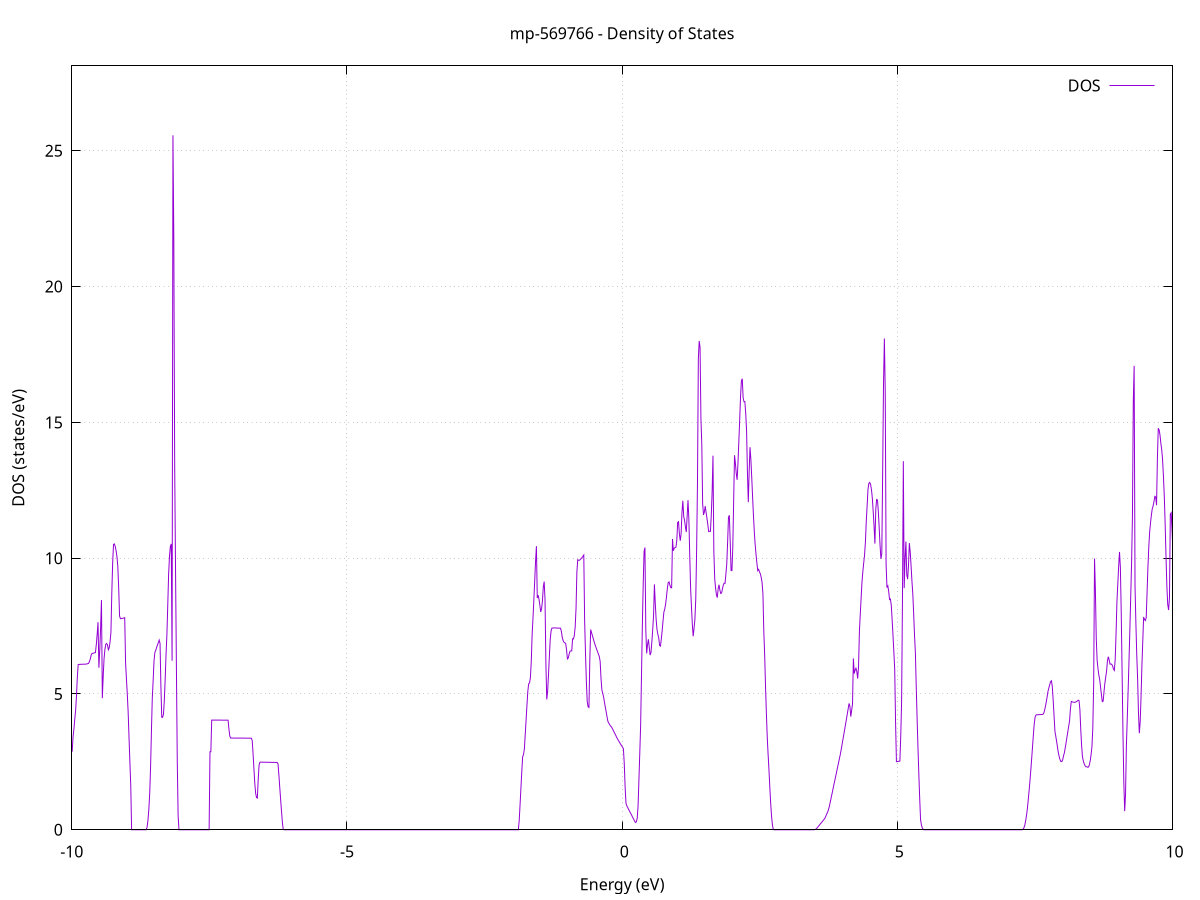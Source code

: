 set title 'mp-569766 - Density of States'
set xlabel 'Energy (eV)'
set ylabel 'DOS (states/eV)'
set grid
set xrange [-10:10]
set yrange [0:28.126]
set xzeroaxis lt -1
set terminal png size 800,600
set output 'mp-569766_dos_gnuplot.png'
plot '-' using 1:2 with lines title 'DOS'
-11.777100 0.000000
-11.761400 0.000000
-11.745800 0.000000
-11.730100 0.000000
-11.714500 0.000000
-11.698800 0.000000
-11.683200 0.000000
-11.667500 0.000000
-11.651900 0.000000
-11.636200 0.000000
-11.620600 0.000000
-11.604900 0.000000
-11.589300 0.000000
-11.573600 0.000000
-11.558000 0.000000
-11.542300 0.000000
-11.526700 0.000000
-11.511000 0.000000
-11.495400 0.000000
-11.479700 0.000000
-11.464100 0.000000
-11.448400 0.000000
-11.432800 0.000000
-11.417100 0.000000
-11.401500 0.000000
-11.385800 0.000000
-11.370200 0.000000
-11.354500 0.000000
-11.338900 0.000000
-11.323200 0.000000
-11.307600 0.000000
-11.291900 0.000000
-11.276300 0.000000
-11.260600 0.000000
-11.245000 0.000000
-11.229300 0.000000
-11.213700 0.000000
-11.198000 0.000000
-11.182400 0.000000
-11.166700 0.000000
-11.151100 0.000000
-11.135400 0.000000
-11.119800 0.000000
-11.104100 0.000000
-11.088500 0.000000
-11.072800 0.000000
-11.057200 0.000000
-11.041500 0.000000
-11.025900 0.000000
-11.010200 0.000000
-10.994600 0.000000
-10.978900 0.000000
-10.963300 0.000000
-10.947600 0.000000
-10.932000 0.000000
-10.916300 0.000000
-10.900700 0.000000
-10.885000 0.000000
-10.869400 0.000000
-10.853700 0.000000
-10.838100 0.000000
-10.822400 0.000000
-10.806800 0.000000
-10.791100 0.000000
-10.775500 0.000000
-10.759800 0.000000
-10.744200 0.000000
-10.728500 0.000000
-10.712900 0.000000
-10.697200 0.000000
-10.681600 0.000000
-10.665900 0.000000
-10.650300 0.000000
-10.634600 0.000000
-10.619000 0.000000
-10.603300 0.000000
-10.587700 0.000000
-10.572000 0.000000
-10.556400 0.000000
-10.540700 0.000000
-10.525100 0.000000
-10.509400 0.000000
-10.493800 0.000000
-10.478100 0.000000
-10.462500 0.000000
-10.446800 0.000000
-10.431200 0.000000
-10.415500 0.000000
-10.399900 0.000000
-10.384200 0.000000
-10.368600 0.000000
-10.352900 0.000800
-10.337300 0.112400
-10.321600 0.413000
-10.306000 0.902900
-10.290300 1.674200
-10.274700 2.365900
-10.259000 2.778000
-10.243400 3.007500
-10.227700 3.046100
-10.212100 3.046200
-10.196400 3.046200
-10.180800 3.046200
-10.165100 3.046200
-10.149500 3.046200
-10.133800 3.046100
-10.118200 3.046000
-10.102500 3.045800
-10.086900 3.045600
-10.071200 3.045400
-10.055600 3.045100
-10.039900 3.044800
-10.024300 3.044400
-10.008600 2.993000
-9.993000 2.877100
-9.977300 3.419400
-9.961700 3.702100
-9.946000 4.074600
-9.930400 4.389700
-9.914700 4.927700
-9.899100 5.635900
-9.883400 6.085800
-9.867800 6.088300
-9.852100 6.090400
-9.836500 6.092300
-9.820800 6.093900
-9.805200 6.095100
-9.789500 6.096100
-9.773900 6.096800
-9.758200 6.097200
-9.742600 6.100500
-9.726900 6.106500
-9.711300 6.114700
-9.695600 6.125200
-9.680000 6.191800
-9.664300 6.286700
-9.648700 6.425300
-9.633000 6.492600
-9.617400 6.499800
-9.601700 6.506300
-9.586100 6.513600
-9.570400 6.521600
-9.554800 6.814100
-9.539100 7.190900
-9.523500 7.644300
-9.507800 5.967700
-9.492200 6.602800
-9.476500 7.435700
-9.460900 8.457300
-9.445200 4.845800
-9.429600 5.641000
-9.413900 6.296300
-9.398300 6.642600
-9.382600 6.829700
-9.367000 6.858200
-9.351300 6.807100
-9.335700 6.626300
-9.320000 6.700500
-9.304400 6.928400
-9.288700 7.275000
-9.273100 8.711500
-9.257400 9.830700
-9.241800 10.510000
-9.226100 10.525300
-9.210500 10.427800
-9.194800 10.269400
-9.179200 10.050000
-9.163500 9.695100
-9.147900 8.908300
-9.132200 7.873900
-9.116600 7.772700
-9.100900 7.777300
-9.085300 7.783200
-9.069600 7.790400
-9.054000 7.798800
-9.038300 7.808500
-9.022700 6.135400
-9.007000 5.550400
-8.991400 4.986100
-8.975700 4.322500
-8.960100 3.395700
-8.944400 2.501100
-8.928800 1.638700
-8.913100 0.000000
-8.897500 0.000000
-8.881800 0.000000
-8.866200 0.000000
-8.850500 0.000000
-8.834900 0.000000
-8.819200 0.000000
-8.803600 0.000000
-8.787900 0.000000
-8.772300 0.000000
-8.756600 0.000000
-8.741000 0.000000
-8.725300 0.000000
-8.709700 0.000000
-8.694000 0.000000
-8.678400 0.000000
-8.662700 0.000000
-8.647100 0.002000
-8.631400 0.102100
-8.615800 0.353700
-8.600100 0.756600
-8.584500 1.325500
-8.568800 2.272300
-8.553200 3.614600
-8.537500 4.844000
-8.521900 5.488300
-8.506200 6.206300
-8.490600 6.526200
-8.474900 6.606600
-8.459300 6.705300
-8.443600 6.806000
-8.428000 6.883900
-8.412300 6.983500
-8.396700 6.865300
-8.381000 5.296700
-8.365400 4.140400
-8.349700 4.141200
-8.334100 4.253100
-8.318400 4.776100
-8.302800 5.566300
-8.287100 6.467200
-8.271500 7.206200
-8.255800 8.300600
-8.240200 9.436300
-8.224500 10.084100
-8.208900 10.437200
-8.193200 10.524500
-8.177600 6.227600
-8.161900 25.569100
-8.146300 21.743400
-8.130600 13.405600
-8.115000 9.583200
-8.099300 6.034800
-8.083700 2.563000
-8.068000 0.508100
-8.052400 0.000000
-8.036700 0.000000
-8.021100 0.000000
-8.005400 0.000000
-7.989800 0.000000
-7.974100 0.000000
-7.958500 0.000000
-7.942800 0.000000
-7.927200 0.000000
-7.911500 0.000000
-7.895900 0.000000
-7.880200 0.000000
-7.864600 0.000000
-7.848900 0.000000
-7.833300 0.000000
-7.817600 0.000000
-7.802000 0.000000
-7.786300 0.000000
-7.770700 0.000000
-7.755000 0.000000
-7.739400 0.000000
-7.723700 0.000000
-7.708100 0.000000
-7.692400 0.000000
-7.676800 0.000000
-7.661100 0.000000
-7.645500 0.000000
-7.629800 0.000000
-7.614200 0.000000
-7.598500 0.000000
-7.582900 0.000000
-7.567200 0.000000
-7.551600 0.000000
-7.536000 0.000000
-7.520300 0.000000
-7.504700 0.000000
-7.489000 2.872700
-7.473400 2.872400
-7.457700 4.039100
-7.442100 4.038900
-7.426400 4.038600
-7.410800 4.038400
-7.395100 4.038200
-7.379500 4.038000
-7.363800 4.037800
-7.348200 4.037600
-7.332500 4.037400
-7.316900 4.037200
-7.301200 4.037100
-7.285600 4.037000
-7.269900 4.036800
-7.254300 4.036700
-7.238600 4.036600
-7.223000 4.036500
-7.207300 4.036500
-7.191700 4.036400
-7.176000 4.036300
-7.160400 4.036300
-7.144700 3.710300
-7.129100 3.451900
-7.113400 3.377200
-7.097800 3.377000
-7.082100 3.376800
-7.066500 3.376700
-7.050800 3.376500
-7.035200 3.376300
-7.019500 3.376200
-7.003900 3.376000
-6.988200 3.375800
-6.972600 3.375600
-6.956900 3.375500
-6.941300 3.375300
-6.925600 3.375100
-6.910000 3.374900
-6.894300 3.374700
-6.878700 3.374500
-6.863000 3.374300
-6.847400 3.374200
-6.831700 3.374000
-6.816100 3.373800
-6.800400 3.373600
-6.784800 3.373400
-6.769100 3.373200
-6.753500 3.373000
-6.737800 3.372800
-6.722200 3.291000
-6.706500 2.809500
-6.690900 2.261200
-6.675200 1.719300
-6.659600 1.348100
-6.643900 1.187000
-6.628300 1.166800
-6.612600 1.857200
-6.597000 2.375700
-6.581300 2.490000
-6.565700 2.489400
-6.550000 2.488900
-6.534400 2.488300
-6.518700 2.487800
-6.503100 2.487200
-6.487400 2.486700
-6.471800 2.486100
-6.456100 2.485600
-6.440500 2.485000
-6.424800 2.484500
-6.409200 2.483900
-6.393500 2.483400
-6.377900 2.482800
-6.362200 2.482300
-6.346600 2.481700
-6.330900 2.481200
-6.315300 2.480700
-6.299600 2.480100
-6.284000 2.479600
-6.268300 2.479000
-6.252700 2.423100
-6.237000 2.013000
-6.221400 1.565500
-6.205700 1.124500
-6.190100 0.702000
-6.174400 0.291500
-6.158800 0.020800
-6.143100 0.000000
-6.127500 0.000000
-6.111800 0.000000
-6.096200 0.000000
-6.080500 0.000000
-6.064900 0.000000
-6.049200 0.000000
-6.033600 0.000000
-6.017900 0.000000
-6.002300 0.000000
-5.986600 0.000000
-5.971000 0.000000
-5.955300 0.000000
-5.939700 0.000000
-5.924000 0.000000
-5.908400 0.000000
-5.892700 0.000000
-5.877100 0.000000
-5.861400 0.000000
-5.845800 0.000000
-5.830100 0.000000
-5.814500 0.000000
-5.798800 0.000000
-5.783200 0.000000
-5.767500 0.000000
-5.751900 0.000000
-5.736200 0.000000
-5.720600 0.000000
-5.704900 0.000000
-5.689300 0.000000
-5.673600 0.000000
-5.658000 0.000000
-5.642300 0.000000
-5.626700 0.000000
-5.611000 0.000000
-5.595400 0.000000
-5.579700 0.000000
-5.564100 0.000000
-5.548400 0.000000
-5.532800 0.000000
-5.517100 0.000000
-5.501500 0.000000
-5.485800 0.000000
-5.470200 0.000000
-5.454500 0.000000
-5.438900 0.000000
-5.423200 0.000000
-5.407600 0.000000
-5.391900 0.000000
-5.376300 0.000000
-5.360600 0.000000
-5.345000 0.000000
-5.329300 0.000000
-5.313700 0.000000
-5.298000 0.000000
-5.282400 0.000000
-5.266700 0.000000
-5.251100 0.000000
-5.235400 0.000000
-5.219800 0.000000
-5.204100 0.000000
-5.188500 0.000000
-5.172800 0.000000
-5.157200 0.000000
-5.141500 0.000000
-5.125900 0.000000
-5.110200 0.000000
-5.094600 0.000000
-5.078900 0.000000
-5.063300 0.000000
-5.047600 0.000000
-5.032000 0.000000
-5.016300 0.000000
-5.000700 0.000000
-4.985000 0.000000
-4.969400 0.000000
-4.953700 0.000000
-4.938100 0.000000
-4.922400 0.000000
-4.906800 0.000000
-4.891100 0.000000
-4.875500 0.000000
-4.859800 0.000000
-4.844200 0.000000
-4.828500 0.000000
-4.812900 0.000000
-4.797200 0.000000
-4.781600 0.000000
-4.765900 0.000000
-4.750300 0.000000
-4.734600 0.000000
-4.719000 0.000000
-4.703300 0.000000
-4.687700 0.000000
-4.672000 0.000000
-4.656400 0.000000
-4.640700 0.000000
-4.625100 0.000000
-4.609400 0.000000
-4.593800 0.000000
-4.578100 0.000000
-4.562500 0.000000
-4.546800 0.000000
-4.531200 0.000000
-4.515500 0.000000
-4.499900 0.000000
-4.484200 0.000000
-4.468600 0.000000
-4.452900 0.000000
-4.437300 0.000000
-4.421600 0.000000
-4.406000 0.000000
-4.390300 0.000000
-4.374700 0.000000
-4.359000 0.000000
-4.343400 0.000000
-4.327700 0.000000
-4.312100 0.000000
-4.296400 0.000000
-4.280800 0.000000
-4.265100 0.000000
-4.249500 0.000000
-4.233800 0.000000
-4.218200 0.000000
-4.202500 0.000000
-4.186900 0.000000
-4.171200 0.000000
-4.155600 0.000000
-4.139900 0.000000
-4.124300 0.000000
-4.108600 0.000000
-4.093000 0.000000
-4.077300 0.000000
-4.061700 0.000000
-4.046000 0.000000
-4.030400 0.000000
-4.014700 0.000000
-3.999100 0.000000
-3.983400 0.000000
-3.967800 0.000000
-3.952100 0.000000
-3.936500 0.000000
-3.920800 0.000000
-3.905200 0.000000
-3.889500 0.000000
-3.873900 0.000000
-3.858200 0.000000
-3.842600 0.000000
-3.826900 0.000000
-3.811300 0.000000
-3.795600 0.000000
-3.780000 0.000000
-3.764300 0.000000
-3.748700 0.000000
-3.733000 0.000000
-3.717400 0.000000
-3.701700 0.000000
-3.686100 0.000000
-3.670400 0.000000
-3.654800 0.000000
-3.639100 0.000000
-3.623500 0.000000
-3.607800 0.000000
-3.592200 0.000000
-3.576500 0.000000
-3.560900 0.000000
-3.545200 0.000000
-3.529600 0.000000
-3.513900 0.000000
-3.498300 0.000000
-3.482600 0.000000
-3.467000 0.000000
-3.451300 0.000000
-3.435700 0.000000
-3.420000 0.000000
-3.404400 0.000000
-3.388700 0.000000
-3.373100 0.000000
-3.357400 0.000000
-3.341800 0.000000
-3.326100 0.000000
-3.310500 0.000000
-3.294800 0.000000
-3.279200 0.000000
-3.263500 0.000000
-3.247900 0.000000
-3.232200 0.000000
-3.216600 0.000000
-3.200900 0.000000
-3.185300 0.000000
-3.169600 0.000000
-3.154000 0.000000
-3.138300 0.000000
-3.122700 0.000000
-3.107000 0.000000
-3.091400 0.000000
-3.075700 0.000000
-3.060100 0.000000
-3.044400 0.000000
-3.028800 0.000000
-3.013100 0.000000
-2.997500 0.000000
-2.981800 0.000000
-2.966200 0.000000
-2.950500 0.000000
-2.934900 0.000000
-2.919200 0.000000
-2.903600 0.000000
-2.887900 0.000000
-2.872300 0.000000
-2.856600 0.000000
-2.841000 0.000000
-2.825300 0.000000
-2.809700 0.000000
-2.794000 0.000000
-2.778400 0.000000
-2.762700 0.000000
-2.747100 0.000000
-2.731400 0.000000
-2.715800 0.000000
-2.700100 0.000000
-2.684500 0.000000
-2.668800 0.000000
-2.653200 0.000000
-2.637500 0.000000
-2.621900 0.000000
-2.606200 0.000000
-2.590600 0.000000
-2.574900 0.000000
-2.559300 0.000000
-2.543600 0.000000
-2.528000 0.000000
-2.512300 0.000000
-2.496700 0.000000
-2.481000 0.000000
-2.465400 0.000000
-2.449700 0.000000
-2.434100 0.000000
-2.418400 0.000000
-2.402800 0.000000
-2.387100 0.000000
-2.371500 0.000000
-2.355800 0.000000
-2.340200 0.000000
-2.324500 0.000000
-2.308900 0.000000
-2.293200 0.000000
-2.277600 0.000000
-2.261900 0.000000
-2.246300 0.000000
-2.230600 0.000000
-2.215000 0.000000
-2.199300 0.000000
-2.183700 0.000000
-2.168000 0.000000
-2.152400 0.000000
-2.136700 0.000000
-2.121100 0.000000
-2.105400 0.000000
-2.089800 0.000000
-2.074100 0.000000
-2.058500 0.000000
-2.042800 0.000000
-2.027200 0.000000
-2.011500 0.000000
-1.995900 0.000000
-1.980200 0.000000
-1.964600 0.000000
-1.948900 0.000000
-1.933300 0.000000
-1.917600 0.000000
-1.902000 0.000000
-1.886300 0.000000
-1.870700 0.334500
-1.855000 0.913700
-1.839400 1.520700
-1.823700 2.133000
-1.808100 2.684200
-1.792400 2.770700
-1.776800 2.970400
-1.761100 3.494000
-1.745500 4.034000
-1.729900 4.574400
-1.714200 5.093200
-1.698600 5.372900
-1.682900 5.403000
-1.667300 5.597200
-1.651600 6.172600
-1.636000 7.168600
-1.620300 7.783000
-1.604700 8.443300
-1.589000 9.150100
-1.573400 9.877500
-1.557700 10.443000
-1.542100 8.533000
-1.526400 8.637600
-1.510800 8.483900
-1.495100 8.268100
-1.479500 8.019800
-1.463800 8.134000
-1.448200 8.433100
-1.432500 8.939500
-1.416900 9.138000
-1.401200 8.471800
-1.385600 6.124000
-1.369900 4.799600
-1.354300 5.075700
-1.338600 5.691600
-1.323000 6.351300
-1.307300 7.004700
-1.291700 7.312900
-1.276000 7.426000
-1.260400 7.427700
-1.244700 7.431800
-1.229100 7.431700
-1.213400 7.429900
-1.197800 7.428400
-1.182100 7.427100
-1.166500 7.426000
-1.150800 7.425000
-1.135200 7.424300
-1.119500 7.420600
-1.103900 7.300100
-1.088200 7.080800
-1.072600 6.963700
-1.056900 6.905700
-1.041300 6.881600
-1.025600 6.857700
-1.010000 6.624200
-0.994300 6.291300
-0.978700 6.326900
-0.963000 6.465200
-0.947400 6.572500
-0.931700 6.583800
-0.916100 6.587800
-0.900400 7.030900
-0.884800 7.024300
-0.869100 7.152500
-0.853500 7.465900
-0.837800 8.151700
-0.822200 9.508300
-0.806500 9.941800
-0.790900 9.921000
-0.775200 9.925200
-0.759600 9.952000
-0.743900 9.986000
-0.728300 10.024700
-0.712600 10.068200
-0.697000 10.116300
-0.681300 7.661100
-0.665700 6.490300
-0.650000 5.443200
-0.634400 4.721300
-0.618700 4.525800
-0.603100 4.503700
-0.587400 6.265400
-0.571800 7.373200
-0.556100 7.260500
-0.540500 7.148000
-0.524800 7.035900
-0.509200 6.924400
-0.493500 6.820900
-0.477900 6.729300
-0.462200 6.642100
-0.446600 6.555000
-0.430900 6.467900
-0.415300 6.380900
-0.399600 6.198900
-0.384000 5.573200
-0.368300 5.152000
-0.352700 5.016100
-0.337000 4.890200
-0.321400 4.693700
-0.305700 4.517000
-0.290100 4.341800
-0.274400 4.157400
-0.258800 3.990900
-0.243100 3.926700
-0.227500 3.871300
-0.211800 3.825200
-0.196200 3.788600
-0.180500 3.739500
-0.164900 3.674900
-0.149200 3.610400
-0.133600 3.546000
-0.117900 3.481700
-0.102300 3.417600
-0.086600 3.356000
-0.071000 3.298200
-0.055300 3.245700
-0.039700 3.193600
-0.024000 3.141700
-0.008400 3.089900
0.007300 3.038200
0.022900 2.986800
0.038600 2.432700
0.054200 1.562900
0.069900 0.974800
0.085500 0.878600
0.101200 0.815500
0.116800 0.753900
0.132500 0.692300
0.148100 0.630700
0.163800 0.569100
0.179400 0.507500
0.195100 0.445900
0.210700 0.384200
0.226400 0.322500
0.242000 0.267400
0.257700 0.291100
0.273300 0.413600
0.289000 0.865800
0.304600 1.820000
0.320300 2.808300
0.335900 3.837500
0.351600 5.686300
0.367200 7.518200
0.382900 9.057700
0.398500 10.254600
0.414200 10.390700
0.429800 7.356200
0.445500 6.492100
0.461100 6.817800
0.476800 7.012800
0.492400 6.719300
0.508100 6.431200
0.523700 6.524600
0.539400 6.909000
0.555000 7.358000
0.570700 7.878800
0.586300 9.036900
0.602000 8.335100
0.617600 7.749200
0.633300 7.374200
0.648900 7.190600
0.664600 7.071100
0.680200 6.788100
0.695900 6.763300
0.711500 7.016400
0.727200 7.336500
0.742800 7.689300
0.758500 8.016800
0.774100 8.127000
0.789800 8.310100
0.805400 8.566200
0.821100 8.888000
0.836700 9.099900
0.852400 9.127400
0.868000 9.000500
0.883700 8.914300
0.899300 8.908500
0.915000 10.704700
0.930600 10.273600
0.946300 10.364400
0.961900 10.392000
0.977600 10.409200
0.993200 10.656900
1.008900 11.318500
1.024500 11.343000
1.040200 10.896100
1.055800 10.642400
1.071500 10.900800
1.087100 11.679800
1.102800 12.113400
1.118400 11.540800
1.134100 11.396800
1.149700 11.140700
1.165400 10.961900
1.181000 11.543100
1.196700 12.135300
1.212300 11.433500
1.228000 10.134700
1.243600 8.915300
1.259300 8.219100
1.274900 7.580700
1.290600 7.124200
1.306200 7.411400
1.321900 7.743700
1.337500 8.482600
1.353200 10.285500
1.368800 12.741600
1.384500 17.353200
1.400100 17.996600
1.415800 17.760000
1.431400 15.165200
1.447100 14.194600
1.462700 12.011000
1.478400 11.594600
1.494000 11.697600
1.509700 11.914900
1.525300 11.683000
1.541000 11.473100
1.556600 11.242500
1.572300 10.978900
1.587900 10.992000
1.603600 10.985900
1.619200 11.555100
1.634900 12.438500
1.650500 13.774200
1.666200 10.247900
1.681800 9.252800
1.697500 8.899300
1.713100 8.650200
1.728800 8.547700
1.744400 8.876500
1.760100 9.022500
1.775700 8.822500
1.791400 8.701200
1.807000 8.719500
1.822700 8.870900
1.838300 9.013700
1.854000 9.081400
1.869600 9.073100
1.885300 9.415800
1.900900 9.782200
1.916600 10.594200
1.932200 11.503600
1.947900 11.580900
1.963500 10.608600
1.979200 9.547800
1.994800 9.542900
2.010500 10.405200
2.026100 12.087400
2.041800 13.788500
2.057400 13.508100
2.073100 13.121000
2.088700 12.884300
2.104400 13.480400
2.120000 14.281300
2.135700 15.081600
2.151300 15.945600
2.167000 16.528800
2.182600 16.607700
2.198300 15.910700
2.213900 15.760400
2.229600 15.764500
2.245200 15.339000
2.260900 14.692900
2.276500 13.170500
2.292200 12.062500
2.307800 13.179700
2.323500 14.085500
2.339100 13.637600
2.354800 12.969900
2.370400 12.242900
2.386100 11.559400
2.401700 10.962600
2.417400 10.492200
2.433000 10.134200
2.448700 9.811600
2.464300 9.540200
2.480000 9.587600
2.495600 9.492000
2.511300 9.422800
2.526900 9.292700
2.542600 9.100800
2.558200 8.686400
2.573900 7.301300
2.589500 6.449400
2.605200 5.287100
2.620800 4.290000
2.636500 3.405200
2.652100 2.776400
2.667800 2.201300
2.683400 1.562400
2.699100 0.964600
2.714700 0.498600
2.730400 0.179800
2.746000 0.008100
2.761700 0.000000
2.777300 0.000000
2.793000 0.000000
2.808600 0.000000
2.824300 0.000000
2.839900 0.000000
2.855600 0.000000
2.871200 0.000000
2.886900 0.000000
2.902500 0.000000
2.918200 0.000000
2.933800 0.000000
2.949500 0.000000
2.965100 0.000000
2.980800 0.000000
2.996400 0.000000
3.012100 0.000000
3.027700 0.000000
3.043400 0.000000
3.059000 0.000000
3.074700 0.000000
3.090300 0.000000
3.106000 0.000000
3.121600 0.000000
3.137300 0.000000
3.152900 0.000000
3.168600 0.000000
3.184200 0.000000
3.199900 0.000000
3.215500 0.000000
3.231200 0.000000
3.246800 0.000000
3.262500 0.000000
3.278100 0.000000
3.293800 0.000000
3.309400 0.000000
3.325100 0.000000
3.340700 0.000000
3.356400 0.000000
3.372000 0.000000
3.387700 0.000000
3.403300 0.000000
3.419000 0.000000
3.434600 0.000000
3.450300 0.000000
3.465900 0.000000
3.481600 0.000000
3.497200 0.004000
3.512900 0.016300
3.528500 0.037000
3.544200 0.074000
3.559800 0.112700
3.575500 0.151400
3.591100 0.190200
3.606800 0.229000
3.622400 0.267800
3.638100 0.306600
3.653700 0.345400
3.669400 0.384300
3.685000 0.429400
3.700700 0.499900
3.716300 0.573400
3.732000 0.646900
3.747600 0.729000
3.763300 0.846300
3.778900 0.995600
3.794600 1.146500
3.810200 1.297300
3.825900 1.448000
3.841500 1.598600
3.857200 1.749100
3.872800 1.899600
3.888500 2.050000
3.904100 2.200400
3.919800 2.350700
3.935400 2.500800
3.951100 2.650300
3.966700 2.802100
3.982400 2.976300
3.998000 3.165400
4.013700 3.347700
4.029300 3.531000
4.045000 3.715200
4.060600 3.900500
4.076300 4.086900
4.091900 4.274200
4.107500 4.462600
4.123200 4.652000
4.138800 4.543900
4.154500 4.166000
4.170100 4.394900
4.185800 4.624100
4.201400 6.310000
4.217100 5.750500
4.232700 5.880200
4.248400 5.949000
4.264000 5.822600
4.279700 5.568100
4.295300 5.991100
4.311000 7.298600
4.326600 7.929800
4.342300 8.534900
4.357900 9.112300
4.373600 9.507200
4.389200 9.821200
4.404900 10.120800
4.420500 10.598000
4.436200 11.379100
4.451800 11.946000
4.467500 12.548100
4.483100 12.754500
4.498800 12.788700
4.514400 12.712500
4.530100 12.523200
4.545700 12.215900
4.561400 11.728000
4.577000 11.191000
4.592700 10.534900
4.608300 11.785600
4.624000 12.160300
4.639600 12.140100
4.655300 11.713900
4.670900 11.109300
4.686600 10.461800
4.702200 9.974500
4.717900 10.162800
4.733500 13.140200
4.749200 16.441400
4.764800 18.090400
4.780500 16.124200
4.796100 9.778000
4.811800 8.918300
4.827400 8.979600
4.843100 8.781900
4.858700 8.476700
4.874400 8.497000
4.890000 8.271000
4.905700 7.735200
4.921300 7.162300
4.937000 6.552200
4.952600 5.904900
4.968300 3.936500
4.983900 2.507800
4.999600 2.513100
5.015200 2.518400
5.030900 2.523700
5.046500 2.529100
5.062200 3.453800
5.077800 4.711200
5.093500 8.507100
5.109100 13.569600
5.124800 8.898000
5.140400 9.968700
5.156100 10.612400
5.171700 9.386900
5.187400 9.229300
5.203000 9.721200
5.218700 10.555600
5.234300 10.231100
5.250000 9.713900
5.265600 9.156700
5.281300 8.689900
5.296900 7.962100
5.312600 7.154200
5.328200 6.525500
5.343900 5.261000
5.359500 4.092500
5.375200 3.020000
5.390800 2.043700
5.406500 1.163400
5.422100 0.378500
5.437800 0.175100
5.453400 0.071800
5.469100 0.013800
5.484700 0.000000
5.500400 0.000000
5.516000 0.000000
5.531700 0.000000
5.547300 0.000000
5.563000 0.000000
5.578600 0.000000
5.594300 0.000000
5.609900 0.000000
5.625600 0.000000
5.641200 0.000000
5.656900 0.000000
5.672500 0.000000
5.688200 0.000000
5.703800 0.000000
5.719500 0.000000
5.735100 0.000000
5.750800 0.000000
5.766400 0.000000
5.782100 0.000000
5.797700 0.000000
5.813400 0.000000
5.829000 0.000000
5.844700 0.000000
5.860300 0.000000
5.876000 0.000000
5.891600 0.000000
5.907300 0.000000
5.922900 0.000000
5.938600 0.000000
5.954200 0.000000
5.969900 0.000000
5.985500 0.000000
6.001200 0.000000
6.016800 0.000000
6.032500 0.000000
6.048100 0.000000
6.063800 0.000000
6.079400 0.000000
6.095100 0.000000
6.110700 0.000000
6.126400 0.000000
6.142000 0.000000
6.157700 0.000000
6.173300 0.000000
6.189000 0.000000
6.204600 0.000000
6.220300 0.000000
6.235900 0.000000
6.251600 0.000000
6.267200 0.000000
6.282900 0.000000
6.298500 0.000000
6.314200 0.000000
6.329800 0.000000
6.345500 0.000000
6.361100 0.000000
6.376800 0.000000
6.392400 0.000000
6.408100 0.000000
6.423700 0.000000
6.439400 0.000000
6.455000 0.000000
6.470700 0.000000
6.486300 0.000000
6.502000 0.000000
6.517600 0.000000
6.533300 0.000000
6.548900 0.000000
6.564600 0.000000
6.580200 0.000000
6.595900 0.000000
6.611500 0.000000
6.627200 0.000000
6.642800 0.000000
6.658500 0.000000
6.674100 0.000000
6.689800 0.000000
6.705400 0.000000
6.721100 0.000000
6.736700 0.000000
6.752400 0.000000
6.768000 0.000000
6.783700 0.000000
6.799300 0.000000
6.815000 0.000000
6.830600 0.000000
6.846300 0.000000
6.861900 0.000000
6.877600 0.000000
6.893200 0.000000
6.908900 0.000000
6.924500 0.000000
6.940200 0.000000
6.955800 0.000000
6.971500 0.000000
6.987100 0.000000
7.002800 0.000000
7.018400 0.000000
7.034100 0.000000
7.049700 0.000000
7.065400 0.000000
7.081000 0.000000
7.096700 0.000000
7.112300 0.000000
7.128000 0.000000
7.143600 0.000000
7.159300 0.000000
7.174900 0.000000
7.190600 0.000000
7.206200 0.000000
7.221900 0.000000
7.237500 0.000000
7.253200 0.000000
7.268800 0.001300
7.284500 0.022500
7.300100 0.069700
7.315800 0.164200
7.331400 0.324600
7.347100 0.520800
7.362700 0.775800
7.378400 1.095000
7.394000 1.428700
7.409700 1.791500
7.425300 2.185100
7.441000 2.615600
7.456600 3.053600
7.472300 3.497700
7.487900 3.901700
7.503600 4.150100
7.519200 4.222500
7.534900 4.233000
7.550500 4.235800
7.566200 4.238500
7.581800 4.240900
7.597500 4.243200
7.613100 4.245300
7.628800 4.247200
7.644400 4.248900
7.660100 4.285800
7.675700 4.399200
7.691400 4.540600
7.707000 4.710100
7.722700 4.907700
7.738300 5.100300
7.754000 5.226800
7.769600 5.347000
7.785300 5.453700
7.800900 5.486200
7.816600 5.256400
7.832200 4.750800
7.847900 4.200500
7.863500 3.630200
7.879200 3.445400
7.894800 3.247200
7.910500 3.038100
7.926100 2.828000
7.941800 2.687600
7.957400 2.575700
7.973100 2.511300
7.988700 2.511200
8.004400 2.575400
8.020000 2.720600
8.035700 2.839700
8.051300 3.020200
8.067000 3.212500
8.082600 3.415700
8.098300 3.617800
8.113900 3.814600
8.129600 4.006200
8.145200 4.448900
8.160900 4.723100
8.176500 4.711700
8.192200 4.700100
8.207800 4.693000
8.223500 4.693700
8.239100 4.701900
8.254800 4.717800
8.270400 4.741400
8.286100 4.772600
8.301700 4.756600
8.317400 4.423500
8.333000 3.699000
8.348700 3.101300
8.364300 2.681200
8.380000 2.532200
8.395600 2.428500
8.411300 2.357600
8.426900 2.319600
8.442600 2.319700
8.458200 2.301800
8.473900 2.310200
8.489500 2.390900
8.505200 2.543900
8.520800 2.769300
8.536500 3.067100
8.552100 3.742800
8.567800 5.387000
8.583400 9.987400
8.599100 8.819500
8.614700 7.057900
8.630400 6.242700
8.646000 5.932800
8.661700 5.695000
8.677300 5.529300
8.693000 5.252000
8.708600 4.972100
8.724300 4.718100
8.739900 4.735100
8.755600 5.085900
8.771200 5.399700
8.786900 5.621200
8.802500 5.847900
8.818200 6.226000
8.833800 6.372700
8.849500 6.249800
8.865100 6.095400
8.880800 6.106500
8.896400 6.089400
8.912100 6.024800
8.927700 5.916100
8.943400 5.867100
8.959000 6.276100
8.974700 7.235700
8.990300 8.393900
9.006000 9.047700
9.021600 9.697900
9.037300 10.228600
9.052900 9.662600
9.068600 8.000000
9.084200 5.801800
9.099900 3.566900
9.115500 1.751200
9.131200 0.687300
9.146800 1.308800
9.162500 3.133700
9.178100 4.097300
9.193800 5.121000
9.209400 6.204900
9.225100 7.348800
9.240700 8.552900
9.256400 9.817200
9.272000 11.510400
9.287700 15.785900
9.303300 17.079800
9.319000 8.975500
9.334600 7.621100
9.350300 6.453400
9.365900 5.588200
9.381600 4.318400
9.397200 3.553500
9.412900 3.971700
9.428500 4.893200
9.444200 6.035800
9.459800 6.940600
9.475500 7.833600
9.491100 7.740700
9.506800 7.703700
9.522400 7.808400
9.538100 8.743600
9.553700 9.678600
9.569400 10.417000
9.585000 10.958800
9.600700 11.304800
9.616300 11.588100
9.632000 11.813400
9.647600 11.922700
9.663300 12.076600
9.678900 12.276300
9.694600 12.254100
9.710200 11.948600
9.725900 13.694400
9.741500 14.783600
9.757200 14.721000
9.772800 14.535900
9.788500 14.227700
9.804100 13.997700
9.819800 13.621600
9.835400 13.020900
9.851100 12.268200
9.866700 11.246400
9.882400 10.037500
9.898000 8.954300
9.913600 8.289000
9.929300 8.092000
9.944900 8.532400
9.960600 11.625000
9.976200 11.673100
9.991900 11.027200
10.007500 10.209000
10.023200 9.122700
10.038800 8.188300
10.054500 7.447200
10.070100 7.529400
10.085800 7.409000
10.101400 7.589400
10.117100 7.879600
10.132700 8.254100
10.148400 8.712900
10.164000 9.275200
10.179700 10.676000
10.195300 11.945300
10.211000 12.160800
10.226600 11.645100
10.242300 11.371500
10.257900 10.876900
10.273600 10.218800
10.289200 10.915500
10.304900 11.593300
10.320500 11.675700
10.336200 11.472500
10.351800 11.197200
10.367500 10.850000
10.383100 10.430700
10.398800 9.939300
10.414400 9.375900
10.430100 8.604700
10.445700 7.946700
10.461400 7.603400
10.477000 7.228800
10.492700 7.563200
10.508300 7.450800
10.524000 8.021800
10.539600 9.885100
10.555300 10.447600
10.570900 10.629600
10.586600 10.488700
10.602200 10.151000
10.617900 9.636800
10.633500 9.106100
10.649200 8.938800
10.664800 8.710900
10.680500 8.325400
10.696100 7.814500
10.711800 7.123800
10.727400 6.582400
10.743100 6.265500
10.758700 6.393900
10.774400 7.122600
10.790000 8.305000
10.805700 9.926500
10.821300 11.315300
10.837000 13.616800
10.852600 7.863400
10.868300 7.434400
10.883900 7.859500
10.899600 8.439000
10.915200 9.129500
10.930900 9.723800
10.946500 9.423500
10.962200 9.058800
10.977800 8.555700
10.993500 7.864100
11.009100 7.920600
11.024800 9.822700
11.040400 12.171200
11.056100 12.590300
11.071700 12.811200
11.087400 12.397300
11.103000 11.507200
11.118700 10.677900
11.134300 9.924500
11.150000 9.251300
11.165600 9.650500
11.181300 10.523700
11.196900 11.556700
11.212600 11.089400
11.228200 10.440800
11.243900 9.794000
11.259500 9.251900
11.275200 8.809200
11.290800 8.430400
11.306500 8.114100
11.322100 7.775500
11.337800 7.352400
11.353400 6.977700
11.369100 6.651500
11.384700 6.373800
11.400400 6.142500
11.416000 6.079800
11.431700 6.213800
11.447300 6.566600
11.463000 6.958100
11.478600 7.413600
11.494300 8.097600
11.509900 8.879200
11.525600 9.490700
11.541200 10.023200
11.556900 9.495100
11.572500 9.247200
11.588200 9.234900
11.603800 9.409600
11.619500 9.029800
11.635100 8.661800
11.650800 8.548800
11.666400 8.605500
11.682100 8.812200
11.697700 9.055100
11.713400 9.229400
11.729000 9.330000
11.744700 9.441600
11.760300 9.591700
11.776000 9.769900
11.791600 10.466700
11.807300 9.181500
11.822900 8.347900
11.838600 8.253800
11.854200 8.175600
11.869900 8.141500
11.885500 8.214800
11.901200 8.512100
11.916800 8.777700
11.932500 8.895400
11.948100 8.860500
11.963800 8.854600
11.979400 8.810300
11.995100 8.683100
12.010700 8.500700
12.026400 8.201200
12.042000 8.023300
12.057700 7.935700
12.073300 7.858400
12.089000 7.867100
12.104600 7.987000
12.120300 8.112500
12.135900 8.235300
12.151600 8.335100
12.167200 8.405300
12.182900 8.445800
12.198500 8.456600
12.214200 8.435000
12.229800 8.384700
12.245500 8.401600
12.261100 8.418400
12.276800 8.553900
12.292400 8.746700
12.308100 8.982900
12.323700 9.252400
12.339400 9.548300
12.355000 9.816900
12.370700 9.749500
12.386300 9.813800
12.402000 9.905100
12.417600 9.947000
12.433300 9.931900
12.448900 9.861400
12.464600 9.852000
12.480200 10.037500
12.495900 10.236800
12.511500 10.334900
12.527200 10.463200
12.542800 10.355600
12.558500 10.006500
12.574100 9.645600
12.589800 9.414900
12.605400 9.318500
12.621100 9.165600
12.636700 9.061900
12.652400 9.040300
12.668000 9.064400
12.683700 9.058600
12.699300 9.091600
12.715000 9.155500
12.730600 9.257500
12.746300 9.385600
12.761900 9.536400
12.777600 9.710900
12.793200 9.949200
12.808900 10.267800
12.824500 10.311300
12.840200 10.235300
12.855800 10.259800
12.871500 10.372600
12.887100 10.545100
12.902800 10.714900
12.918400 10.873200
12.934100 10.978200
12.949700 10.852200
12.965400 10.665000
12.981000 10.325300
12.996700 10.092800
13.012300 9.889300
13.028000 9.767900
13.043600 9.728800
13.059300 9.767600
13.074900 9.837600
13.090600 9.241000
13.106200 9.427200
13.121900 9.641700
13.137500 9.803400
13.153200 9.957400
13.168800 10.088500
13.184500 10.202300
13.200100 10.270200
13.215800 10.306300
13.231400 10.311700
13.247100 10.317800
13.262700 10.309000
13.278400 10.292600
13.294000 10.302400
13.309700 10.369600
13.325300 10.541400
13.341000 10.760000
13.356600 10.952400
13.372300 11.116700
13.387900 11.222000
13.403600 11.259700
13.419200 11.386300
13.434900 11.689800
13.450500 12.040200
13.466200 12.475000
13.481800 12.862600
13.497500 12.162600
13.513100 13.041700
13.528800 12.769900
13.544400 12.198100
13.560100 11.935700
13.575700 11.862500
13.591400 12.013900
13.607000 11.974600
13.622700 11.600500
13.638300 10.564600
13.654000 9.568000
13.669600 9.326200
13.685300 9.470200
13.700900 11.665700
13.716600 9.675500
13.732200 9.290400
13.747900 9.265300
13.763500 8.964100
13.779200 8.260600
13.794800 7.897500
13.810500 8.025200
13.826100 8.228600
13.841800 8.460500
13.857400 8.665500
13.873100 8.821800
13.888700 8.907900
13.904400 8.966600
13.920000 9.025100
13.935700 9.085700
13.951300 9.158500
13.967000 9.193700
13.982600 9.014700
13.998300 8.531200
14.013900 8.077200
14.029600 7.700400
14.045200 7.609500
14.060900 7.770000
14.076500 7.783100
14.092200 7.843500
14.107800 7.942000
14.123500 8.057900
14.139100 8.173400
14.154800 8.292400
14.170400 8.539500
14.186100 8.906300
14.201700 9.185000
14.217400 9.393800
14.233000 9.580000
14.248700 9.572900
14.264300 9.550800
14.280000 9.370700
14.295600 9.216100
14.311300 9.640500
14.326900 9.218600
14.342600 8.784500
14.358200 8.725000
14.373900 8.933600
14.389500 9.413000
14.405200 10.216600
14.420800 11.165600
14.436500 12.895800
14.452100 10.789600
14.467800 9.686500
14.483400 8.955600
14.499100 8.749700
14.514700 8.579100
14.530400 8.337000
14.546000 8.243300
14.561700 8.301300
14.577300 8.438300
14.593000 8.749800
14.608600 9.037900
14.624300 9.217200
14.639900 9.374800
14.655600 9.515000
14.671200 9.658000
14.686900 9.823000
14.702500 9.987300
14.718200 10.192200
14.733800 10.554000
14.749500 10.929600
14.765100 11.317200
14.780800 11.719600
14.796400 12.360500
14.812100 12.498800
14.827700 12.914700
14.843400 13.372900
14.859000 13.981500
14.874700 14.537100
14.890300 14.992200
14.906000 14.750500
14.921600 14.368200
14.937300 13.831100
14.952900 13.287100
14.968600 12.744300
14.984200 12.226100
14.999900 12.329100
15.015500 12.146500
15.031200 10.921000
15.046800 10.008800
15.062500 9.338400
15.078100 9.229000
15.093800 9.629500
15.109400 10.006600
15.125100 10.360300
15.140700 10.687000
15.156400 10.804500
15.172000 10.607400
15.187700 10.379600
15.203300 10.131500
15.219000 9.885700
15.234600 9.703200
15.250300 9.414800
15.265900 9.215700
15.281600 8.994000
15.297200 8.849200
15.312900 8.817500
15.328500 8.929300
15.344200 9.078900
15.359800 9.232100
15.375500 9.588700
15.391100 13.534500
15.406800 12.459100
15.422400 11.979900
15.438100 11.333200
15.453700 11.215000
15.469400 11.480200
15.485000 11.733000
15.500700 11.964100
15.516300 12.135900
15.532000 12.696900
15.547600 12.797400
15.563300 12.639000
15.578900 12.425400
15.594600 12.272400
15.610200 11.993200
15.625900 11.546400
15.641500 10.948300
15.657200 10.560800
15.672800 10.327600
15.688500 8.735700
15.704100 8.357400
15.719800 8.445900
15.735400 8.488700
15.751000 8.483900
15.766700 8.466200
15.782300 8.512300
15.798000 8.740000
15.813600 9.061700
15.829300 9.433800
15.844900 10.214600
15.860600 10.539100
15.876200 10.839300
15.891900 11.132400
15.907500 11.338700
15.923200 11.317600
15.938800 11.348400
15.954500 12.324600
15.970100 11.532900
15.985800 11.945600
16.001400 12.128600
16.017100 12.371300
16.032700 12.283400
16.048400 12.126900
16.064000 12.094700
16.079700 12.228000
16.095300 12.249800
16.111000 12.171800
16.126600 12.467400
16.142300 11.702600
16.157900 11.587400
16.173600 11.720000
16.189200 11.761600
16.204900 11.652500
16.220500 11.427800
16.236200 11.194800
16.251800 11.003200
16.267500 10.828800
16.283100 10.643300
16.298800 10.517300
16.314400 10.455300
16.330100 10.414300
16.345700 10.432700
16.361400 10.444900
16.377000 10.580700
16.392700 10.729000
16.408300 10.820700
16.424000 10.924200
16.439600 11.022000
16.455300 11.055100
16.470900 11.048200
16.486600 11.002200
16.502200 11.176800
16.517900 11.499500
16.533500 11.884900
16.549200 12.483700
16.564800 12.917400
16.580500 12.858200
16.596100 12.913500
16.611800 13.108700
16.627400 13.499100
16.643100 13.746900
16.658700 13.415700
16.674400 12.196700
16.690000 11.082200
16.705700 10.329200
16.721300 9.851400
16.737000 9.471800
16.752600 9.232700
16.768300 9.098000
16.783900 9.001600
16.799600 8.944500
16.815200 8.993200
16.830900 9.195200
16.846500 9.576300
16.862200 10.320100
16.877800 11.455400
16.893500 13.187600
16.909100 17.774800
16.924800 15.223400
16.940400 13.672200
16.956100 15.094800
16.971700 11.675200
16.987400 11.396600
17.003000 10.884400
17.018700 10.321200
17.034300 9.707000
17.050000 9.041800
17.065600 8.462100
17.081300 8.624800
17.096900 8.567600
17.112600 8.741000
17.128200 8.807600
17.143900 9.363200
17.159500 9.877700
17.175200 10.396900
17.190800 10.147800
17.206500 8.654300
17.222100 8.027700
17.237800 7.581100
17.253400 7.055400
17.269100 6.845000
17.284700 8.357600
17.300400 9.982400
17.316000 10.251000
17.331700 9.960900
17.347300 9.945200
17.363000 9.374400
17.378600 8.866400
17.394300 8.419900
17.409900 8.043800
17.425600 7.754800
17.441200 7.565100
17.456900 7.534900
17.472500 8.353400
17.488200 9.191000
17.503800 9.683500
17.519500 10.223900
17.535100 10.809700
17.550800 11.343300
17.566400 11.298400
17.582100 11.157600
17.597700 10.904900
17.613400 11.980200
17.629000 11.870400
17.644700 12.401300
17.660300 11.774000
17.676000 11.272100
17.691600 11.145400
17.707300 11.227400
17.722900 11.246200
17.738600 11.060700
17.754200 10.845800
17.769900 10.760900
17.785500 11.025100
17.801200 11.108200
17.816800 10.727900
17.832500 9.476900
17.848100 8.746800
17.863800 8.004400
17.879400 7.645800
17.895100 7.502000
17.910700 7.319600
17.926400 7.087900
17.942000 6.764200
17.957700 6.337300
17.973300 5.936300
17.989000 5.528300
18.004600 5.004900
18.020300 4.407800
18.035900 3.802500
18.051600 3.189500
18.067200 2.605200
18.082900 2.091100
18.098500 0.064400
18.114200 0.000000
18.129800 0.000000
18.145500 0.000000
18.161100 0.000000
18.176800 0.000000
18.192400 0.000000
18.208100 0.000000
18.223700 0.000000
18.239400 0.000000
18.255000 0.000000
18.270700 0.000000
18.286300 0.000000
18.302000 0.000000
18.317600 0.000000
18.333300 0.000000
18.348900 0.000000
18.364600 0.000000
18.380200 0.000000
18.395900 0.000000
18.411500 0.000000
18.427200 0.000000
18.442800 0.000000
18.458500 0.000000
18.474100 0.000000
18.489800 0.000000
18.505400 0.000000
18.521100 0.000000
18.536700 0.000000
18.552400 0.000000
18.568000 0.000000
18.583700 0.000000
18.599300 0.000000
18.615000 0.000000
18.630600 0.000000
18.646300 0.000000
18.661900 0.000000
18.677600 0.000000
18.693200 0.000000
18.708900 0.000000
18.724500 0.000000
18.740200 0.000000
18.755800 0.000000
18.771500 0.000000
18.787100 0.000000
18.802800 0.000000
18.818400 0.000000
18.834100 0.000000
18.849700 0.000000
18.865400 0.000000
18.881000 0.000000
18.896700 0.000000
18.912300 0.000000
18.928000 0.000000
18.943600 0.000000
18.959300 0.000000
18.974900 0.000000
18.990600 0.000000
19.006200 0.000000
19.021900 0.000000
19.037500 0.000000
19.053200 0.000000
19.068800 0.000000
19.084500 0.000000
19.100100 0.000000
19.115800 0.000000
19.131400 0.000000
19.147100 0.000000
19.162700 0.000000
19.178400 0.000000
19.194000 0.000000
19.209700 0.000000
19.225300 0.000000
19.241000 0.000000
19.256600 0.000000
19.272300 0.000000
19.287900 0.000000
19.303600 0.000000
19.319200 0.000000
19.334900 0.000000
19.350500 0.000000
19.366200 0.000000
19.381800 0.000000
19.397500 0.000000
19.413100 0.000000
19.428800 0.000000
19.444400 0.000000
19.460100 0.000000
19.475700 0.000000
19.491400 0.000000
19.507000 0.000000
19.522700 0.000000
e
